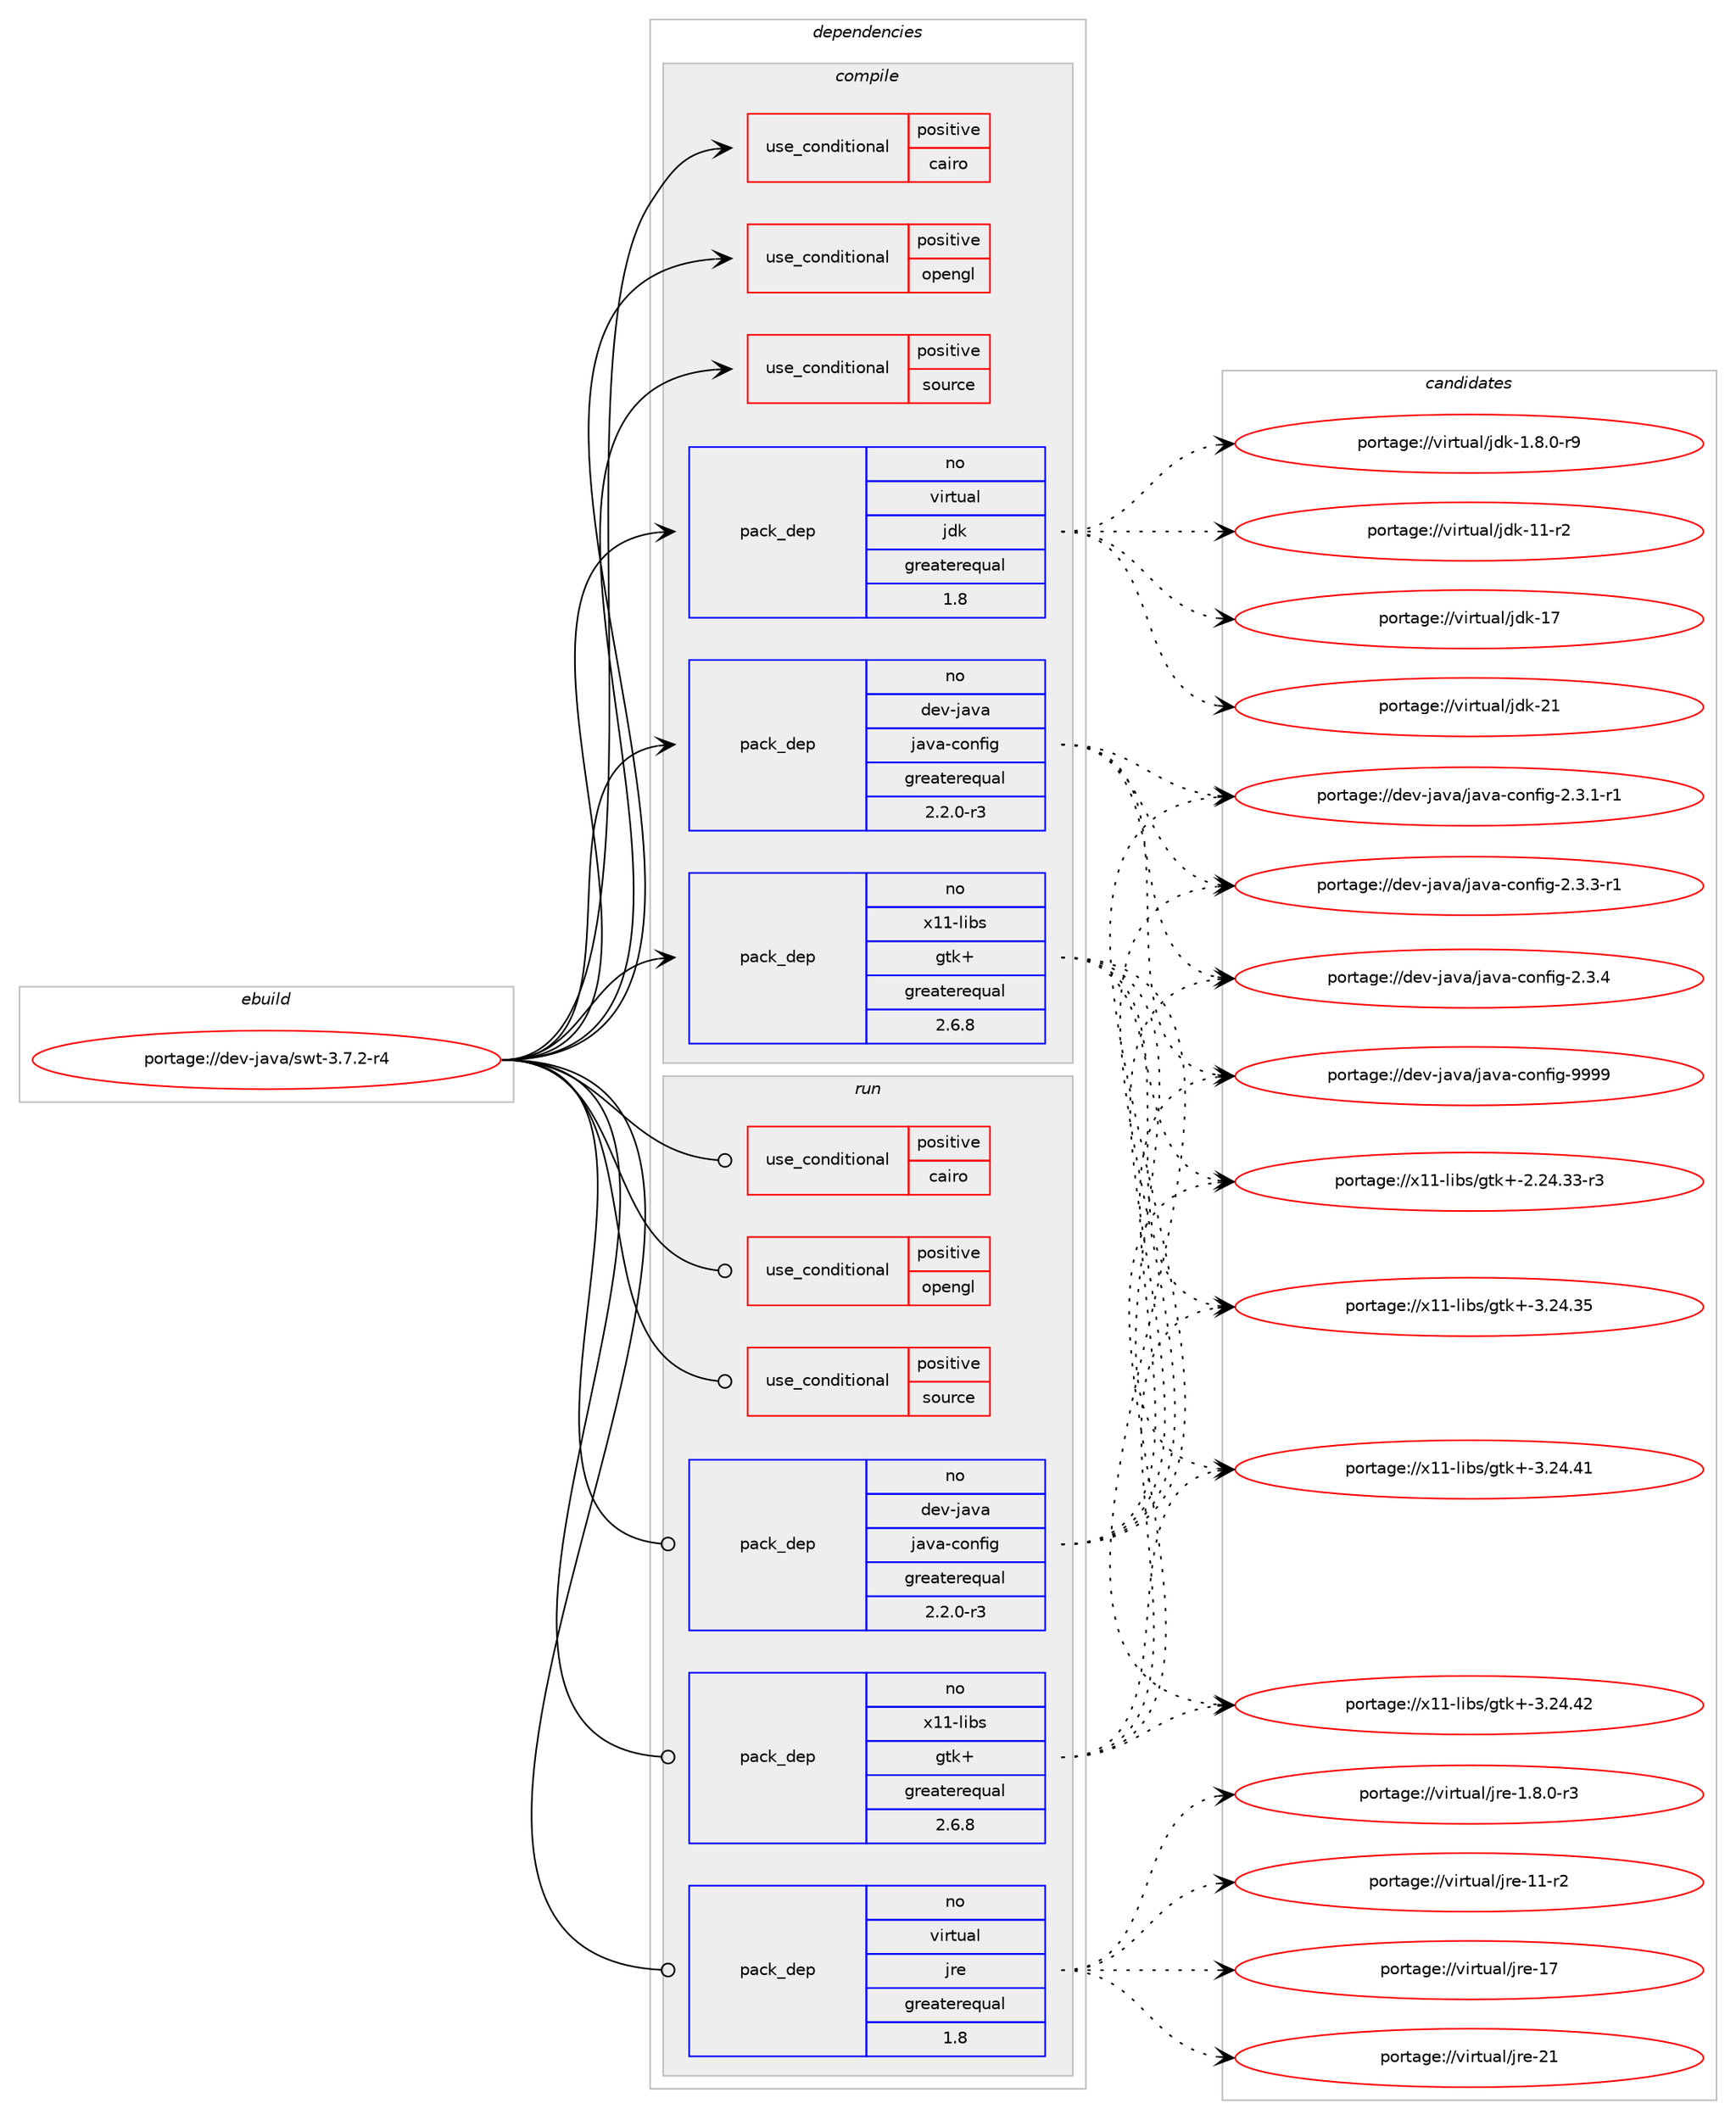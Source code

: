 digraph prolog {

# *************
# Graph options
# *************

newrank=true;
concentrate=true;
compound=true;
graph [rankdir=LR,fontname=Helvetica,fontsize=10,ranksep=1.5];#, ranksep=2.5, nodesep=0.2];
edge  [arrowhead=vee];
node  [fontname=Helvetica,fontsize=10];

# **********
# The ebuild
# **********

subgraph cluster_leftcol {
color=gray;
rank=same;
label=<<i>ebuild</i>>;
id [label="portage://dev-java/swt-3.7.2-r4", color=red, width=4, href="../dev-java/swt-3.7.2-r4.svg"];
}

# ****************
# The dependencies
# ****************

subgraph cluster_midcol {
color=gray;
label=<<i>dependencies</i>>;
subgraph cluster_compile {
fillcolor="#eeeeee";
style=filled;
label=<<i>compile</i>>;
subgraph cond21858 {
dependency49473 [label=<<TABLE BORDER="0" CELLBORDER="1" CELLSPACING="0" CELLPADDING="4"><TR><TD ROWSPAN="3" CELLPADDING="10">use_conditional</TD></TR><TR><TD>positive</TD></TR><TR><TD>cairo</TD></TR></TABLE>>, shape=none, color=red];
# *** BEGIN UNKNOWN DEPENDENCY TYPE (TODO) ***
# dependency49473 -> package_dependency(portage://dev-java/swt-3.7.2-r4,install,no,x11-libs,cairo,none,[,,],[],[])
# *** END UNKNOWN DEPENDENCY TYPE (TODO) ***

}
id:e -> dependency49473:w [weight=20,style="solid",arrowhead="vee"];
subgraph cond21859 {
dependency49474 [label=<<TABLE BORDER="0" CELLBORDER="1" CELLSPACING="0" CELLPADDING="4"><TR><TD ROWSPAN="3" CELLPADDING="10">use_conditional</TD></TR><TR><TD>positive</TD></TR><TR><TD>opengl</TD></TR></TABLE>>, shape=none, color=red];
# *** BEGIN UNKNOWN DEPENDENCY TYPE (TODO) ***
# dependency49474 -> package_dependency(portage://dev-java/swt-3.7.2-r4,install,no,virtual,glu,none,[,,],[],[])
# *** END UNKNOWN DEPENDENCY TYPE (TODO) ***

# *** BEGIN UNKNOWN DEPENDENCY TYPE (TODO) ***
# dependency49474 -> package_dependency(portage://dev-java/swt-3.7.2-r4,install,no,virtual,opengl,none,[,,],[],[])
# *** END UNKNOWN DEPENDENCY TYPE (TODO) ***

}
id:e -> dependency49474:w [weight=20,style="solid",arrowhead="vee"];
subgraph cond21860 {
dependency49475 [label=<<TABLE BORDER="0" CELLBORDER="1" CELLSPACING="0" CELLPADDING="4"><TR><TD ROWSPAN="3" CELLPADDING="10">use_conditional</TD></TR><TR><TD>positive</TD></TR><TR><TD>source</TD></TR></TABLE>>, shape=none, color=red];
# *** BEGIN UNKNOWN DEPENDENCY TYPE (TODO) ***
# dependency49475 -> package_dependency(portage://dev-java/swt-3.7.2-r4,install,no,app-arch,zip,none,[,,],[],[])
# *** END UNKNOWN DEPENDENCY TYPE (TODO) ***

}
id:e -> dependency49475:w [weight=20,style="solid",arrowhead="vee"];
# *** BEGIN UNKNOWN DEPENDENCY TYPE (TODO) ***
# id -> package_dependency(portage://dev-java/swt-3.7.2-r4,install,no,app-accessibility,at-spi2-core,none,[,,],[slot(2)],[])
# *** END UNKNOWN DEPENDENCY TYPE (TODO) ***

subgraph pack26583 {
dependency49476 [label=<<TABLE BORDER="0" CELLBORDER="1" CELLSPACING="0" CELLPADDING="4" WIDTH="220"><TR><TD ROWSPAN="6" CELLPADDING="30">pack_dep</TD></TR><TR><TD WIDTH="110">no</TD></TR><TR><TD>dev-java</TD></TR><TR><TD>java-config</TD></TR><TR><TD>greaterequal</TD></TR><TR><TD>2.2.0-r3</TD></TR></TABLE>>, shape=none, color=blue];
}
id:e -> dependency49476:w [weight=20,style="solid",arrowhead="vee"];
# *** BEGIN UNKNOWN DEPENDENCY TYPE (TODO) ***
# id -> package_dependency(portage://dev-java/swt-3.7.2-r4,install,no,dev-libs,glib,none,[,,],[],[])
# *** END UNKNOWN DEPENDENCY TYPE (TODO) ***

subgraph pack26584 {
dependency49477 [label=<<TABLE BORDER="0" CELLBORDER="1" CELLSPACING="0" CELLPADDING="4" WIDTH="220"><TR><TD ROWSPAN="6" CELLPADDING="30">pack_dep</TD></TR><TR><TD WIDTH="110">no</TD></TR><TR><TD>virtual</TD></TR><TR><TD>jdk</TD></TR><TR><TD>greaterequal</TD></TR><TR><TD>1.8</TD></TR></TABLE>>, shape=none, color=blue];
}
id:e -> dependency49477:w [weight=20,style="solid",arrowhead="vee"];
# *** BEGIN UNKNOWN DEPENDENCY TYPE (TODO) ***
# id -> package_dependency(portage://dev-java/swt-3.7.2-r4,install,no,x11-base,xorg-proto,none,[,,],[],[])
# *** END UNKNOWN DEPENDENCY TYPE (TODO) ***

subgraph pack26585 {
dependency49478 [label=<<TABLE BORDER="0" CELLBORDER="1" CELLSPACING="0" CELLPADDING="4" WIDTH="220"><TR><TD ROWSPAN="6" CELLPADDING="30">pack_dep</TD></TR><TR><TD WIDTH="110">no</TD></TR><TR><TD>x11-libs</TD></TR><TR><TD>gtk+</TD></TR><TR><TD>greaterequal</TD></TR><TR><TD>2.6.8</TD></TR></TABLE>>, shape=none, color=blue];
}
id:e -> dependency49478:w [weight=20,style="solid",arrowhead="vee"];
# *** BEGIN UNKNOWN DEPENDENCY TYPE (TODO) ***
# id -> package_dependency(portage://dev-java/swt-3.7.2-r4,install,no,x11-libs,libX11,none,[,,],[],[])
# *** END UNKNOWN DEPENDENCY TYPE (TODO) ***

# *** BEGIN UNKNOWN DEPENDENCY TYPE (TODO) ***
# id -> package_dependency(portage://dev-java/swt-3.7.2-r4,install,no,x11-libs,libXrender,none,[,,],[],[])
# *** END UNKNOWN DEPENDENCY TYPE (TODO) ***

# *** BEGIN UNKNOWN DEPENDENCY TYPE (TODO) ***
# id -> package_dependency(portage://dev-java/swt-3.7.2-r4,install,no,x11-libs,libXt,none,[,,],[],[])
# *** END UNKNOWN DEPENDENCY TYPE (TODO) ***

# *** BEGIN UNKNOWN DEPENDENCY TYPE (TODO) ***
# id -> package_dependency(portage://dev-java/swt-3.7.2-r4,install,no,x11-libs,libXtst,none,[,,],[],[])
# *** END UNKNOWN DEPENDENCY TYPE (TODO) ***

}
subgraph cluster_compileandrun {
fillcolor="#eeeeee";
style=filled;
label=<<i>compile and run</i>>;
}
subgraph cluster_run {
fillcolor="#eeeeee";
style=filled;
label=<<i>run</i>>;
subgraph cond21861 {
dependency49479 [label=<<TABLE BORDER="0" CELLBORDER="1" CELLSPACING="0" CELLPADDING="4"><TR><TD ROWSPAN="3" CELLPADDING="10">use_conditional</TD></TR><TR><TD>positive</TD></TR><TR><TD>cairo</TD></TR></TABLE>>, shape=none, color=red];
# *** BEGIN UNKNOWN DEPENDENCY TYPE (TODO) ***
# dependency49479 -> package_dependency(portage://dev-java/swt-3.7.2-r4,run,no,x11-libs,cairo,none,[,,],[],[])
# *** END UNKNOWN DEPENDENCY TYPE (TODO) ***

}
id:e -> dependency49479:w [weight=20,style="solid",arrowhead="odot"];
subgraph cond21862 {
dependency49480 [label=<<TABLE BORDER="0" CELLBORDER="1" CELLSPACING="0" CELLPADDING="4"><TR><TD ROWSPAN="3" CELLPADDING="10">use_conditional</TD></TR><TR><TD>positive</TD></TR><TR><TD>opengl</TD></TR></TABLE>>, shape=none, color=red];
# *** BEGIN UNKNOWN DEPENDENCY TYPE (TODO) ***
# dependency49480 -> package_dependency(portage://dev-java/swt-3.7.2-r4,run,no,virtual,glu,none,[,,],[],[])
# *** END UNKNOWN DEPENDENCY TYPE (TODO) ***

# *** BEGIN UNKNOWN DEPENDENCY TYPE (TODO) ***
# dependency49480 -> package_dependency(portage://dev-java/swt-3.7.2-r4,run,no,virtual,opengl,none,[,,],[],[])
# *** END UNKNOWN DEPENDENCY TYPE (TODO) ***

}
id:e -> dependency49480:w [weight=20,style="solid",arrowhead="odot"];
subgraph cond21863 {
dependency49481 [label=<<TABLE BORDER="0" CELLBORDER="1" CELLSPACING="0" CELLPADDING="4"><TR><TD ROWSPAN="3" CELLPADDING="10">use_conditional</TD></TR><TR><TD>positive</TD></TR><TR><TD>source</TD></TR></TABLE>>, shape=none, color=red];
# *** BEGIN UNKNOWN DEPENDENCY TYPE (TODO) ***
# dependency49481 -> package_dependency(portage://dev-java/swt-3.7.2-r4,run,no,app-arch,zip,none,[,,],[],[])
# *** END UNKNOWN DEPENDENCY TYPE (TODO) ***

}
id:e -> dependency49481:w [weight=20,style="solid",arrowhead="odot"];
# *** BEGIN UNKNOWN DEPENDENCY TYPE (TODO) ***
# id -> package_dependency(portage://dev-java/swt-3.7.2-r4,run,no,app-accessibility,at-spi2-core,none,[,,],[slot(2)],[])
# *** END UNKNOWN DEPENDENCY TYPE (TODO) ***

subgraph pack26586 {
dependency49482 [label=<<TABLE BORDER="0" CELLBORDER="1" CELLSPACING="0" CELLPADDING="4" WIDTH="220"><TR><TD ROWSPAN="6" CELLPADDING="30">pack_dep</TD></TR><TR><TD WIDTH="110">no</TD></TR><TR><TD>dev-java</TD></TR><TR><TD>java-config</TD></TR><TR><TD>greaterequal</TD></TR><TR><TD>2.2.0-r3</TD></TR></TABLE>>, shape=none, color=blue];
}
id:e -> dependency49482:w [weight=20,style="solid",arrowhead="odot"];
# *** BEGIN UNKNOWN DEPENDENCY TYPE (TODO) ***
# id -> package_dependency(portage://dev-java/swt-3.7.2-r4,run,no,dev-libs,glib,none,[,,],[],[])
# *** END UNKNOWN DEPENDENCY TYPE (TODO) ***

subgraph pack26587 {
dependency49483 [label=<<TABLE BORDER="0" CELLBORDER="1" CELLSPACING="0" CELLPADDING="4" WIDTH="220"><TR><TD ROWSPAN="6" CELLPADDING="30">pack_dep</TD></TR><TR><TD WIDTH="110">no</TD></TR><TR><TD>virtual</TD></TR><TR><TD>jre</TD></TR><TR><TD>greaterequal</TD></TR><TR><TD>1.8</TD></TR></TABLE>>, shape=none, color=blue];
}
id:e -> dependency49483:w [weight=20,style="solid",arrowhead="odot"];
subgraph pack26588 {
dependency49484 [label=<<TABLE BORDER="0" CELLBORDER="1" CELLSPACING="0" CELLPADDING="4" WIDTH="220"><TR><TD ROWSPAN="6" CELLPADDING="30">pack_dep</TD></TR><TR><TD WIDTH="110">no</TD></TR><TR><TD>x11-libs</TD></TR><TR><TD>gtk+</TD></TR><TR><TD>greaterequal</TD></TR><TR><TD>2.6.8</TD></TR></TABLE>>, shape=none, color=blue];
}
id:e -> dependency49484:w [weight=20,style="solid",arrowhead="odot"];
# *** BEGIN UNKNOWN DEPENDENCY TYPE (TODO) ***
# id -> package_dependency(portage://dev-java/swt-3.7.2-r4,run,no,x11-libs,libXtst,none,[,,],[],[])
# *** END UNKNOWN DEPENDENCY TYPE (TODO) ***

}
}

# **************
# The candidates
# **************

subgraph cluster_choices {
rank=same;
color=gray;
label=<<i>candidates</i>>;

subgraph choice26583 {
color=black;
nodesep=1;
choice10010111845106971189747106971189745991111101021051034550465146494511449 [label="portage://dev-java/java-config-2.3.1-r1", color=red, width=4,href="../dev-java/java-config-2.3.1-r1.svg"];
choice10010111845106971189747106971189745991111101021051034550465146514511449 [label="portage://dev-java/java-config-2.3.3-r1", color=red, width=4,href="../dev-java/java-config-2.3.3-r1.svg"];
choice1001011184510697118974710697118974599111110102105103455046514652 [label="portage://dev-java/java-config-2.3.4", color=red, width=4,href="../dev-java/java-config-2.3.4.svg"];
choice10010111845106971189747106971189745991111101021051034557575757 [label="portage://dev-java/java-config-9999", color=red, width=4,href="../dev-java/java-config-9999.svg"];
dependency49476:e -> choice10010111845106971189747106971189745991111101021051034550465146494511449:w [style=dotted,weight="100"];
dependency49476:e -> choice10010111845106971189747106971189745991111101021051034550465146514511449:w [style=dotted,weight="100"];
dependency49476:e -> choice1001011184510697118974710697118974599111110102105103455046514652:w [style=dotted,weight="100"];
dependency49476:e -> choice10010111845106971189747106971189745991111101021051034557575757:w [style=dotted,weight="100"];
}
subgraph choice26584 {
color=black;
nodesep=1;
choice11810511411611797108471061001074549465646484511457 [label="portage://virtual/jdk-1.8.0-r9", color=red, width=4,href="../virtual/jdk-1.8.0-r9.svg"];
choice11810511411611797108471061001074549494511450 [label="portage://virtual/jdk-11-r2", color=red, width=4,href="../virtual/jdk-11-r2.svg"];
choice1181051141161179710847106100107454955 [label="portage://virtual/jdk-17", color=red, width=4,href="../virtual/jdk-17.svg"];
choice1181051141161179710847106100107455049 [label="portage://virtual/jdk-21", color=red, width=4,href="../virtual/jdk-21.svg"];
dependency49477:e -> choice11810511411611797108471061001074549465646484511457:w [style=dotted,weight="100"];
dependency49477:e -> choice11810511411611797108471061001074549494511450:w [style=dotted,weight="100"];
dependency49477:e -> choice1181051141161179710847106100107454955:w [style=dotted,weight="100"];
dependency49477:e -> choice1181051141161179710847106100107455049:w [style=dotted,weight="100"];
}
subgraph choice26585 {
color=black;
nodesep=1;
choice12049494510810598115471031161074345504650524651514511451 [label="portage://x11-libs/gtk+-2.24.33-r3", color=red, width=4,href="../x11-libs/gtk+-2.24.33-r3.svg"];
choice1204949451081059811547103116107434551465052465153 [label="portage://x11-libs/gtk+-3.24.35", color=red, width=4,href="../x11-libs/gtk+-3.24.35.svg"];
choice1204949451081059811547103116107434551465052465249 [label="portage://x11-libs/gtk+-3.24.41", color=red, width=4,href="../x11-libs/gtk+-3.24.41.svg"];
choice1204949451081059811547103116107434551465052465250 [label="portage://x11-libs/gtk+-3.24.42", color=red, width=4,href="../x11-libs/gtk+-3.24.42.svg"];
dependency49478:e -> choice12049494510810598115471031161074345504650524651514511451:w [style=dotted,weight="100"];
dependency49478:e -> choice1204949451081059811547103116107434551465052465153:w [style=dotted,weight="100"];
dependency49478:e -> choice1204949451081059811547103116107434551465052465249:w [style=dotted,weight="100"];
dependency49478:e -> choice1204949451081059811547103116107434551465052465250:w [style=dotted,weight="100"];
}
subgraph choice26586 {
color=black;
nodesep=1;
choice10010111845106971189747106971189745991111101021051034550465146494511449 [label="portage://dev-java/java-config-2.3.1-r1", color=red, width=4,href="../dev-java/java-config-2.3.1-r1.svg"];
choice10010111845106971189747106971189745991111101021051034550465146514511449 [label="portage://dev-java/java-config-2.3.3-r1", color=red, width=4,href="../dev-java/java-config-2.3.3-r1.svg"];
choice1001011184510697118974710697118974599111110102105103455046514652 [label="portage://dev-java/java-config-2.3.4", color=red, width=4,href="../dev-java/java-config-2.3.4.svg"];
choice10010111845106971189747106971189745991111101021051034557575757 [label="portage://dev-java/java-config-9999", color=red, width=4,href="../dev-java/java-config-9999.svg"];
dependency49482:e -> choice10010111845106971189747106971189745991111101021051034550465146494511449:w [style=dotted,weight="100"];
dependency49482:e -> choice10010111845106971189747106971189745991111101021051034550465146514511449:w [style=dotted,weight="100"];
dependency49482:e -> choice1001011184510697118974710697118974599111110102105103455046514652:w [style=dotted,weight="100"];
dependency49482:e -> choice10010111845106971189747106971189745991111101021051034557575757:w [style=dotted,weight="100"];
}
subgraph choice26587 {
color=black;
nodesep=1;
choice11810511411611797108471061141014549465646484511451 [label="portage://virtual/jre-1.8.0-r3", color=red, width=4,href="../virtual/jre-1.8.0-r3.svg"];
choice11810511411611797108471061141014549494511450 [label="portage://virtual/jre-11-r2", color=red, width=4,href="../virtual/jre-11-r2.svg"];
choice1181051141161179710847106114101454955 [label="portage://virtual/jre-17", color=red, width=4,href="../virtual/jre-17.svg"];
choice1181051141161179710847106114101455049 [label="portage://virtual/jre-21", color=red, width=4,href="../virtual/jre-21.svg"];
dependency49483:e -> choice11810511411611797108471061141014549465646484511451:w [style=dotted,weight="100"];
dependency49483:e -> choice11810511411611797108471061141014549494511450:w [style=dotted,weight="100"];
dependency49483:e -> choice1181051141161179710847106114101454955:w [style=dotted,weight="100"];
dependency49483:e -> choice1181051141161179710847106114101455049:w [style=dotted,weight="100"];
}
subgraph choice26588 {
color=black;
nodesep=1;
choice12049494510810598115471031161074345504650524651514511451 [label="portage://x11-libs/gtk+-2.24.33-r3", color=red, width=4,href="../x11-libs/gtk+-2.24.33-r3.svg"];
choice1204949451081059811547103116107434551465052465153 [label="portage://x11-libs/gtk+-3.24.35", color=red, width=4,href="../x11-libs/gtk+-3.24.35.svg"];
choice1204949451081059811547103116107434551465052465249 [label="portage://x11-libs/gtk+-3.24.41", color=red, width=4,href="../x11-libs/gtk+-3.24.41.svg"];
choice1204949451081059811547103116107434551465052465250 [label="portage://x11-libs/gtk+-3.24.42", color=red, width=4,href="../x11-libs/gtk+-3.24.42.svg"];
dependency49484:e -> choice12049494510810598115471031161074345504650524651514511451:w [style=dotted,weight="100"];
dependency49484:e -> choice1204949451081059811547103116107434551465052465153:w [style=dotted,weight="100"];
dependency49484:e -> choice1204949451081059811547103116107434551465052465249:w [style=dotted,weight="100"];
dependency49484:e -> choice1204949451081059811547103116107434551465052465250:w [style=dotted,weight="100"];
}
}

}
